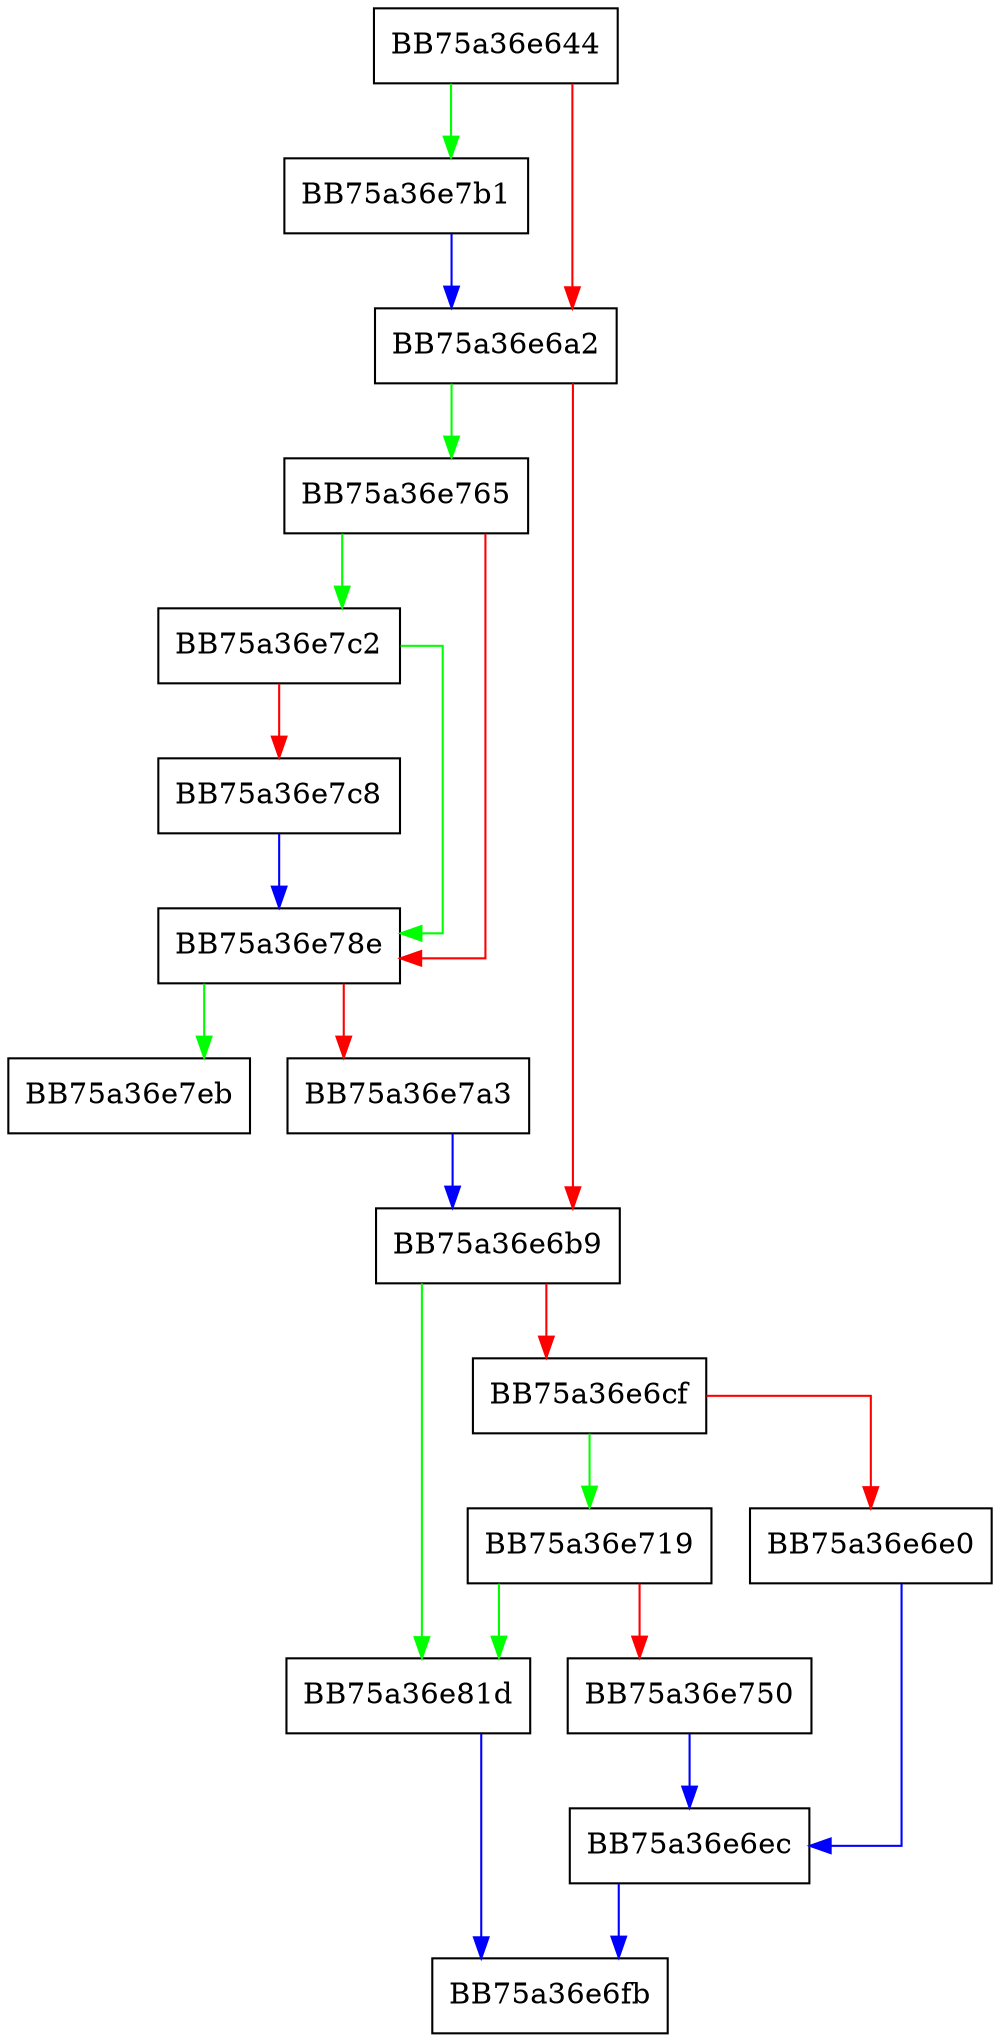 digraph RecordPush {
  node [shape="box"];
  graph [splines=ortho];
  BB75a36e644 -> BB75a36e7b1 [color="green"];
  BB75a36e644 -> BB75a36e6a2 [color="red"];
  BB75a36e6a2 -> BB75a36e765 [color="green"];
  BB75a36e6a2 -> BB75a36e6b9 [color="red"];
  BB75a36e6b9 -> BB75a36e81d [color="green"];
  BB75a36e6b9 -> BB75a36e6cf [color="red"];
  BB75a36e6cf -> BB75a36e719 [color="green"];
  BB75a36e6cf -> BB75a36e6e0 [color="red"];
  BB75a36e6e0 -> BB75a36e6ec [color="blue"];
  BB75a36e6ec -> BB75a36e6fb [color="blue"];
  BB75a36e719 -> BB75a36e81d [color="green"];
  BB75a36e719 -> BB75a36e750 [color="red"];
  BB75a36e750 -> BB75a36e6ec [color="blue"];
  BB75a36e765 -> BB75a36e7c2 [color="green"];
  BB75a36e765 -> BB75a36e78e [color="red"];
  BB75a36e78e -> BB75a36e7eb [color="green"];
  BB75a36e78e -> BB75a36e7a3 [color="red"];
  BB75a36e7a3 -> BB75a36e6b9 [color="blue"];
  BB75a36e7b1 -> BB75a36e6a2 [color="blue"];
  BB75a36e7c2 -> BB75a36e78e [color="green"];
  BB75a36e7c2 -> BB75a36e7c8 [color="red"];
  BB75a36e7c8 -> BB75a36e78e [color="blue"];
  BB75a36e81d -> BB75a36e6fb [color="blue"];
}